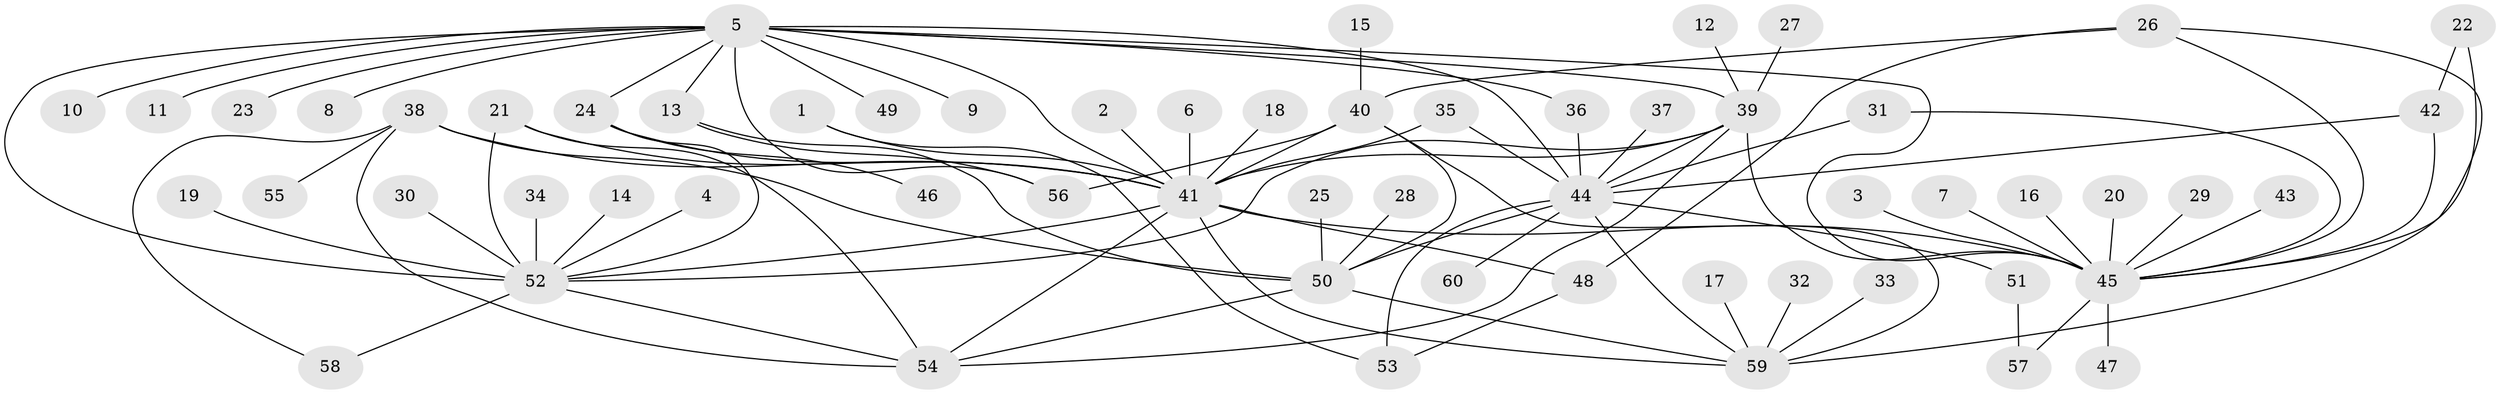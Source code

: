// original degree distribution, {21: 0.008403361344537815, 3: 0.1092436974789916, 22: 0.008403361344537815, 2: 0.2857142857142857, 1: 0.42857142857142855, 14: 0.008403361344537815, 8: 0.03361344537815126, 4: 0.04201680672268908, 16: 0.008403361344537815, 9: 0.008403361344537815, 6: 0.025210084033613446, 5: 0.03361344537815126}
// Generated by graph-tools (version 1.1) at 2025/25/03/09/25 03:25:54]
// undirected, 60 vertices, 93 edges
graph export_dot {
graph [start="1"]
  node [color=gray90,style=filled];
  1;
  2;
  3;
  4;
  5;
  6;
  7;
  8;
  9;
  10;
  11;
  12;
  13;
  14;
  15;
  16;
  17;
  18;
  19;
  20;
  21;
  22;
  23;
  24;
  25;
  26;
  27;
  28;
  29;
  30;
  31;
  32;
  33;
  34;
  35;
  36;
  37;
  38;
  39;
  40;
  41;
  42;
  43;
  44;
  45;
  46;
  47;
  48;
  49;
  50;
  51;
  52;
  53;
  54;
  55;
  56;
  57;
  58;
  59;
  60;
  1 -- 41 [weight=1.0];
  1 -- 53 [weight=1.0];
  2 -- 41 [weight=1.0];
  3 -- 45 [weight=1.0];
  4 -- 52 [weight=1.0];
  5 -- 8 [weight=1.0];
  5 -- 9 [weight=1.0];
  5 -- 10 [weight=1.0];
  5 -- 11 [weight=1.0];
  5 -- 13 [weight=1.0];
  5 -- 23 [weight=1.0];
  5 -- 24 [weight=1.0];
  5 -- 36 [weight=1.0];
  5 -- 39 [weight=1.0];
  5 -- 41 [weight=1.0];
  5 -- 44 [weight=2.0];
  5 -- 45 [weight=1.0];
  5 -- 49 [weight=1.0];
  5 -- 52 [weight=1.0];
  5 -- 56 [weight=3.0];
  6 -- 41 [weight=1.0];
  7 -- 45 [weight=1.0];
  12 -- 39 [weight=1.0];
  13 -- 50 [weight=1.0];
  13 -- 56 [weight=1.0];
  14 -- 52 [weight=1.0];
  15 -- 40 [weight=1.0];
  16 -- 45 [weight=1.0];
  17 -- 59 [weight=1.0];
  18 -- 41 [weight=1.0];
  19 -- 52 [weight=2.0];
  20 -- 45 [weight=1.0];
  21 -- 41 [weight=1.0];
  21 -- 52 [weight=1.0];
  21 -- 54 [weight=1.0];
  22 -- 42 [weight=1.0];
  22 -- 45 [weight=1.0];
  24 -- 41 [weight=1.0];
  24 -- 46 [weight=1.0];
  24 -- 52 [weight=1.0];
  25 -- 50 [weight=1.0];
  26 -- 40 [weight=1.0];
  26 -- 45 [weight=1.0];
  26 -- 48 [weight=1.0];
  26 -- 59 [weight=1.0];
  27 -- 39 [weight=1.0];
  28 -- 50 [weight=1.0];
  29 -- 45 [weight=1.0];
  30 -- 52 [weight=1.0];
  31 -- 44 [weight=1.0];
  31 -- 45 [weight=1.0];
  32 -- 59 [weight=1.0];
  33 -- 59 [weight=1.0];
  34 -- 52 [weight=1.0];
  35 -- 41 [weight=2.0];
  35 -- 44 [weight=1.0];
  36 -- 44 [weight=1.0];
  37 -- 44 [weight=1.0];
  38 -- 41 [weight=1.0];
  38 -- 50 [weight=1.0];
  38 -- 54 [weight=1.0];
  38 -- 55 [weight=1.0];
  38 -- 58 [weight=1.0];
  39 -- 41 [weight=2.0];
  39 -- 44 [weight=2.0];
  39 -- 45 [weight=1.0];
  39 -- 52 [weight=1.0];
  39 -- 54 [weight=1.0];
  40 -- 41 [weight=2.0];
  40 -- 50 [weight=1.0];
  40 -- 56 [weight=1.0];
  40 -- 59 [weight=1.0];
  41 -- 45 [weight=1.0];
  41 -- 48 [weight=1.0];
  41 -- 52 [weight=1.0];
  41 -- 54 [weight=1.0];
  41 -- 59 [weight=1.0];
  42 -- 44 [weight=1.0];
  42 -- 45 [weight=1.0];
  43 -- 45 [weight=1.0];
  44 -- 50 [weight=3.0];
  44 -- 51 [weight=1.0];
  44 -- 53 [weight=1.0];
  44 -- 59 [weight=1.0];
  44 -- 60 [weight=1.0];
  45 -- 47 [weight=1.0];
  45 -- 57 [weight=1.0];
  48 -- 53 [weight=1.0];
  50 -- 54 [weight=1.0];
  50 -- 59 [weight=1.0];
  51 -- 57 [weight=1.0];
  52 -- 54 [weight=1.0];
  52 -- 58 [weight=1.0];
}

